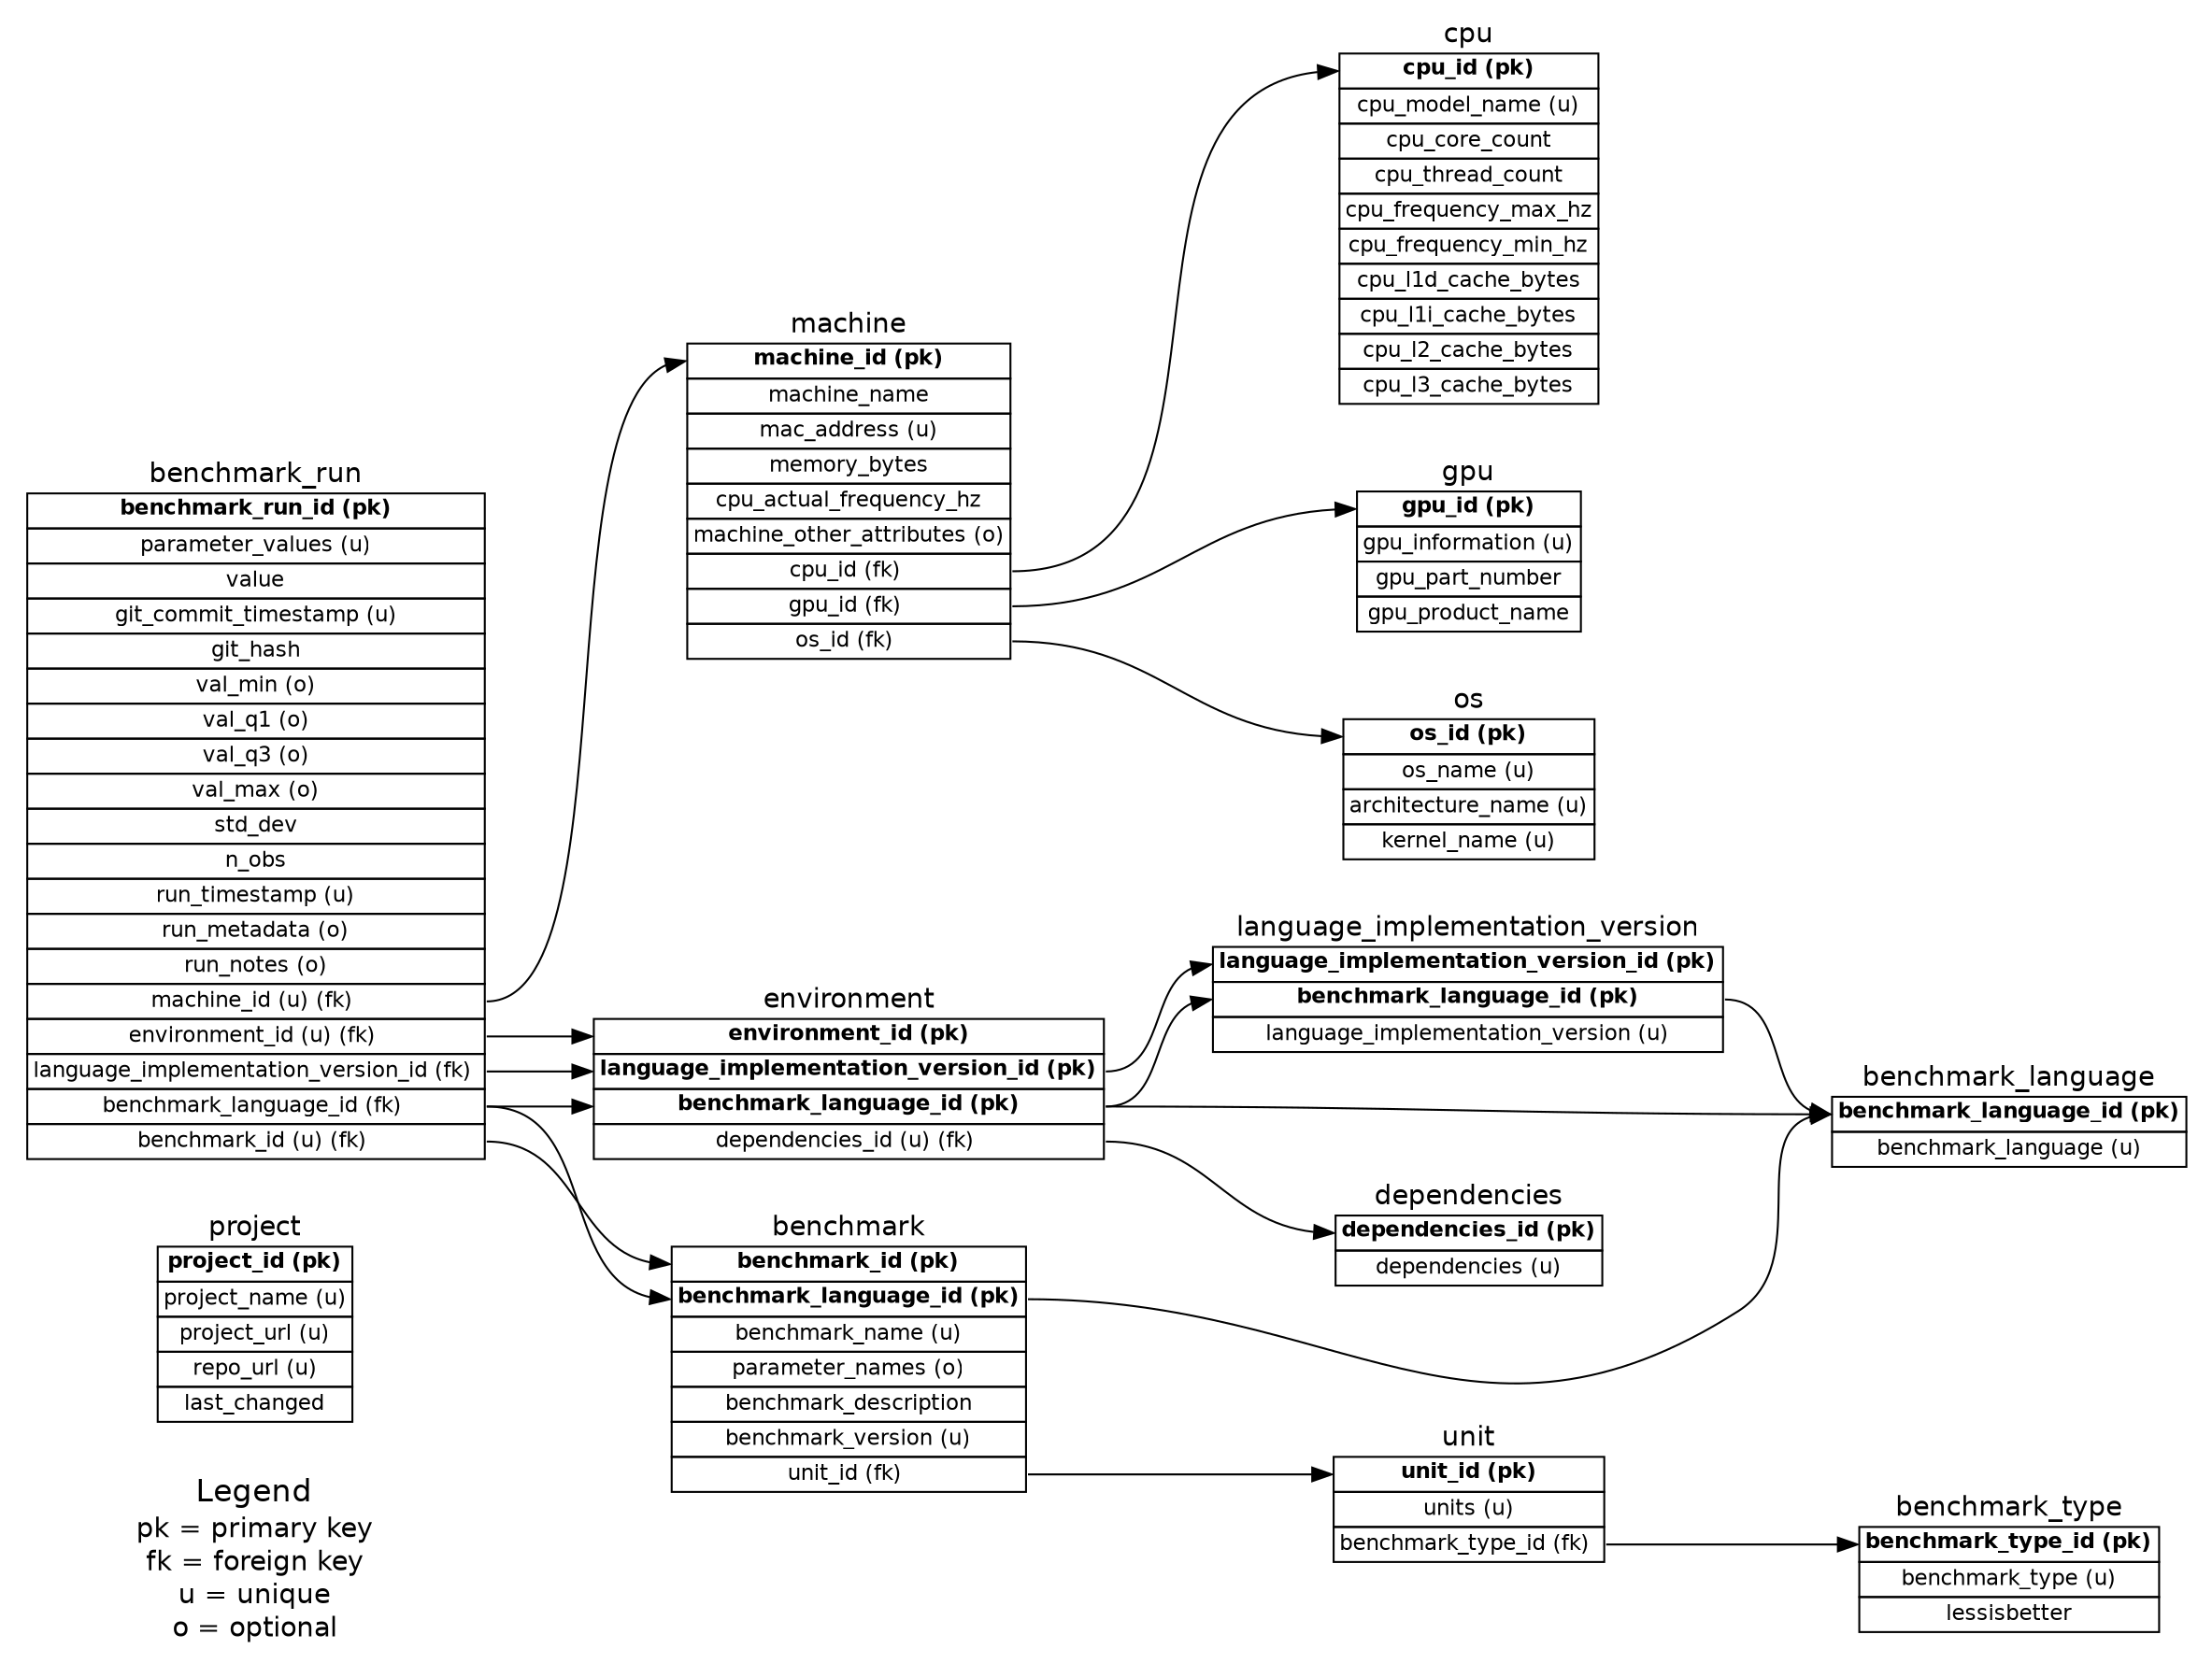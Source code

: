 /*
 Licensed to the Apache Software Foundation (ASF) under one
 or more contributor license agreements.See the NOTICE file
 distributed with this work for additional information
 regarding copyright ownership.The ASF licenses this file
 to you under the Apache License, Version 2.0 (the
 "License"); you may not use this file except in compliance
 with the License.You may obtain a copy of the License at

 http://www.apache.org/licenses/LICENSE-2.0

 Unless required by applicable law or agreed to in writing,
 software distributed under the License is distributed on an
 "AS IS" BASIS, WITHOUT WARRANTIES OR CONDITIONS OF ANY
 KIND, either express or implied.See the License for the
 specific language governing permissions and limitations
 under the License.
*/

/*
 WARNING
   This is an auto-generated file. Please do not edit.

   To reproduce, please run :code:`./make_data_model_rst.sh`.
   (This requires you have the
   `psql client <https://www.postgresql.org/download/>`_
   and have started the docker containers using
   :code:`docker-compose up`).
*/
digraph database {
  concentrate = true;
  rankdir = LR;
  ratio = ".75";
  node [shape = none, fontsize="11", fontname="Helvetica"];
  edge [fontsize="8", fontname="Helvetica"];
legend
[fontsize = "14"
label =
<<table border="0" cellpadding="0">
  <tr><td><font point-size="16">Legend</font></td></tr>
  <tr><td>pk = primary key</td></tr>
  <tr><td>fk = foreign key</td></tr>
  <tr><td>u = unique</td></tr>
  <tr><td>o = optional</td></tr>
</table>>
];
project
[label =
  <<table border="0" cellborder="1" cellspacing="0" cellpadding="2">
    <tr><td border="0"><font point-size="14">project</font></td></tr>
    <tr><td port="project_id"><b>project_id (pk)</b></td></tr>
    <tr><td>project_name (u)</td></tr>
    <tr><td>project_url (u)</td></tr>
    <tr><td>repo_url (u)</td></tr>
    <tr><td>last_changed</td></tr>
  </table>>
];
dependencies
[label =
  <<table border="0" cellborder="1" cellspacing="0" cellpadding="2">
    <tr><td border="0"><font point-size="14">dependencies</font></td></tr>
    <tr><td port="dependencies_id"><b>dependencies_id (pk)</b></td></tr>
    <tr><td>dependencies (u)</td></tr>
  </table>>
];
language_implementation_version
[label =
  <<table border="0" cellborder="1" cellspacing="0" cellpadding="2">
    <tr><td border="0"><font point-size="14">language_implementation_version</font></td></tr>
    <tr><td port="language_implementation_version_id"><b>language_implementation_version_id (pk)</b></td></tr>
    <tr><td port="benchmark_language_id"><b>benchmark_language_id (pk)</b></td></tr>
    <tr><td>language_implementation_version (u)</td></tr>
  </table>>
];
gpu
[label =
  <<table border="0" cellborder="1" cellspacing="0" cellpadding="2">
    <tr><td border="0"><font point-size="14">gpu</font></td></tr>
    <tr><td port="gpu_id"><b>gpu_id (pk)</b></td></tr>
    <tr><td>gpu_information (u)</td></tr>
    <tr><td>gpu_part_number</td></tr>
    <tr><td>gpu_product_name</td></tr>
  </table>>
];
benchmark
[label =
  <<table border="0" cellborder="1" cellspacing="0" cellpadding="2">
    <tr><td border="0"><font point-size="14">benchmark</font></td></tr>
    <tr><td port="benchmark_id"><b>benchmark_id (pk)</b></td></tr>
    <tr><td port="benchmark_language_id"><b>benchmark_language_id (pk)</b></td></tr>
    <tr><td>benchmark_name (u)</td></tr>
    <tr><td>parameter_names (o)</td></tr>
    <tr><td>benchmark_description</td></tr>
    <tr><td>benchmark_version (u)</td></tr>
    <tr><td port="unit_id">unit_id (fk) </td></tr>
  </table>>
];
benchmark_type
[label =
  <<table border="0" cellborder="1" cellspacing="0" cellpadding="2">
    <tr><td border="0"><font point-size="14">benchmark_type</font></td></tr>
    <tr><td port="benchmark_type_id"><b>benchmark_type_id (pk)</b></td></tr>
    <tr><td>benchmark_type (u)</td></tr>
    <tr><td>lessisbetter</td></tr>
  </table>>
];
cpu
[label =
  <<table border="0" cellborder="1" cellspacing="0" cellpadding="2">
    <tr><td border="0"><font point-size="14">cpu</font></td></tr>
    <tr><td port="cpu_id"><b>cpu_id (pk)</b></td></tr>
    <tr><td>cpu_model_name (u)</td></tr>
    <tr><td>cpu_core_count</td></tr>
    <tr><td>cpu_thread_count</td></tr>
    <tr><td>cpu_frequency_max_hz</td></tr>
    <tr><td>cpu_frequency_min_hz</td></tr>
    <tr><td>cpu_l1d_cache_bytes</td></tr>
    <tr><td>cpu_l1i_cache_bytes</td></tr>
    <tr><td>cpu_l2_cache_bytes</td></tr>
    <tr><td>cpu_l3_cache_bytes</td></tr>
  </table>>
];
machine
[label =
  <<table border="0" cellborder="1" cellspacing="0" cellpadding="2">
    <tr><td border="0"><font point-size="14">machine</font></td></tr>
    <tr><td port="machine_id"><b>machine_id (pk)</b></td></tr>
    <tr><td>machine_name</td></tr>
    <tr><td>mac_address (u)</td></tr>
    <tr><td>memory_bytes</td></tr>
    <tr><td>cpu_actual_frequency_hz</td></tr>
    <tr><td>machine_other_attributes (o)</td></tr>
    <tr><td port="cpu_id">cpu_id (fk) </td></tr>
    <tr><td port="gpu_id">gpu_id (fk) </td></tr>
    <tr><td port="os_id">os_id (fk) </td></tr>
  </table>>
];
os
[label =
  <<table border="0" cellborder="1" cellspacing="0" cellpadding="2">
    <tr><td border="0"><font point-size="14">os</font></td></tr>
    <tr><td port="os_id"><b>os_id (pk)</b></td></tr>
    <tr><td>os_name (u)</td></tr>
    <tr><td>architecture_name (u)</td></tr>
    <tr><td>kernel_name (u)</td></tr>
  </table>>
];
unit
[label =
  <<table border="0" cellborder="1" cellspacing="0" cellpadding="2">
    <tr><td border="0"><font point-size="14">unit</font></td></tr>
    <tr><td port="unit_id"><b>unit_id (pk)</b></td></tr>
    <tr><td>units (u)</td></tr>
    <tr><td port="benchmark_type_id">benchmark_type_id (fk) </td></tr>
  </table>>
];
benchmark_run
[label =
  <<table border="0" cellborder="1" cellspacing="0" cellpadding="2">
    <tr><td border="0"><font point-size="14">benchmark_run</font></td></tr>
    <tr><td port="benchmark_run_id"><b>benchmark_run_id (pk)</b></td></tr>
    <tr><td>parameter_values (u)</td></tr>
    <tr><td>value</td></tr>
    <tr><td>git_commit_timestamp (u)</td></tr>
    <tr><td>git_hash</td></tr>
    <tr><td>val_min (o)</td></tr>
    <tr><td>val_q1 (o)</td></tr>
    <tr><td>val_q3 (o)</td></tr>
    <tr><td>val_max (o)</td></tr>
    <tr><td>std_dev</td></tr>
    <tr><td>n_obs</td></tr>
    <tr><td>run_timestamp (u)</td></tr>
    <tr><td>run_metadata (o)</td></tr>
    <tr><td>run_notes (o)</td></tr>
    <tr><td port="machine_id">machine_id (u) (fk) </td></tr>
    <tr><td port="environment_id">environment_id (u) (fk) </td></tr>
    <tr><td port="language_implementation_version_id">language_implementation_version_id (fk) </td></tr>
    <tr><td port="benchmark_language_id">benchmark_language_id (fk) </td></tr>
    <tr><td port="benchmark_id">benchmark_id (u) (fk) </td></tr>
  </table>>
];
benchmark_language
[label =
  <<table border="0" cellborder="1" cellspacing="0" cellpadding="2">
    <tr><td border="0"><font point-size="14">benchmark_language</font></td></tr>
    <tr><td port="benchmark_language_id"><b>benchmark_language_id (pk)</b></td></tr>
    <tr><td>benchmark_language (u)</td></tr>
  </table>>
];
environment
[label =
  <<table border="0" cellborder="1" cellspacing="0" cellpadding="2">
    <tr><td border="0"><font point-size="14">environment</font></td></tr>
    <tr><td port="environment_id"><b>environment_id (pk)</b></td></tr>
    <tr><td port="language_implementation_version_id"><b>language_implementation_version_id (pk)</b></td></tr>
    <tr><td port="benchmark_language_id"><b>benchmark_language_id (pk)</b></td></tr>
    <tr><td port="dependencies_id">dependencies_id (u) (fk) </td></tr>
  </table>>
];
machine:cpu_id -> cpu:cpu_id;
machine:gpu_id -> gpu:gpu_id;
machine:os_id -> os:os_id;
benchmark:benchmark_language_id -> benchmark_language:benchmark_language_id;
environment:benchmark_language_id -> benchmark_language:benchmark_language_id;
language_implementation_version:benchmark_language_id -> benchmark_language:benchmark_language_id;
environment:dependencies_id -> dependencies:dependencies_id;
environment:benchmark_language_id -> language_implementation_version:benchmark_language_id;
environment:language_implementation_version_id -> language_implementation_version:language_implementation_version_id;
unit:benchmark_type_id -> benchmark_type:benchmark_type_id;
benchmark_run:machine_id -> machine:machine_id;
benchmark:unit_id -> unit:unit_id;
benchmark_run:language_implementation_version_id -> environment:language_implementation_version_id;
benchmark_run:benchmark_language_id -> environment:benchmark_language_id;
benchmark_run:environment_id -> environment:environment_id;
benchmark_run:benchmark_language_id -> benchmark:benchmark_language_id;
benchmark_run:benchmark_id -> benchmark:benchmark_id;
}

